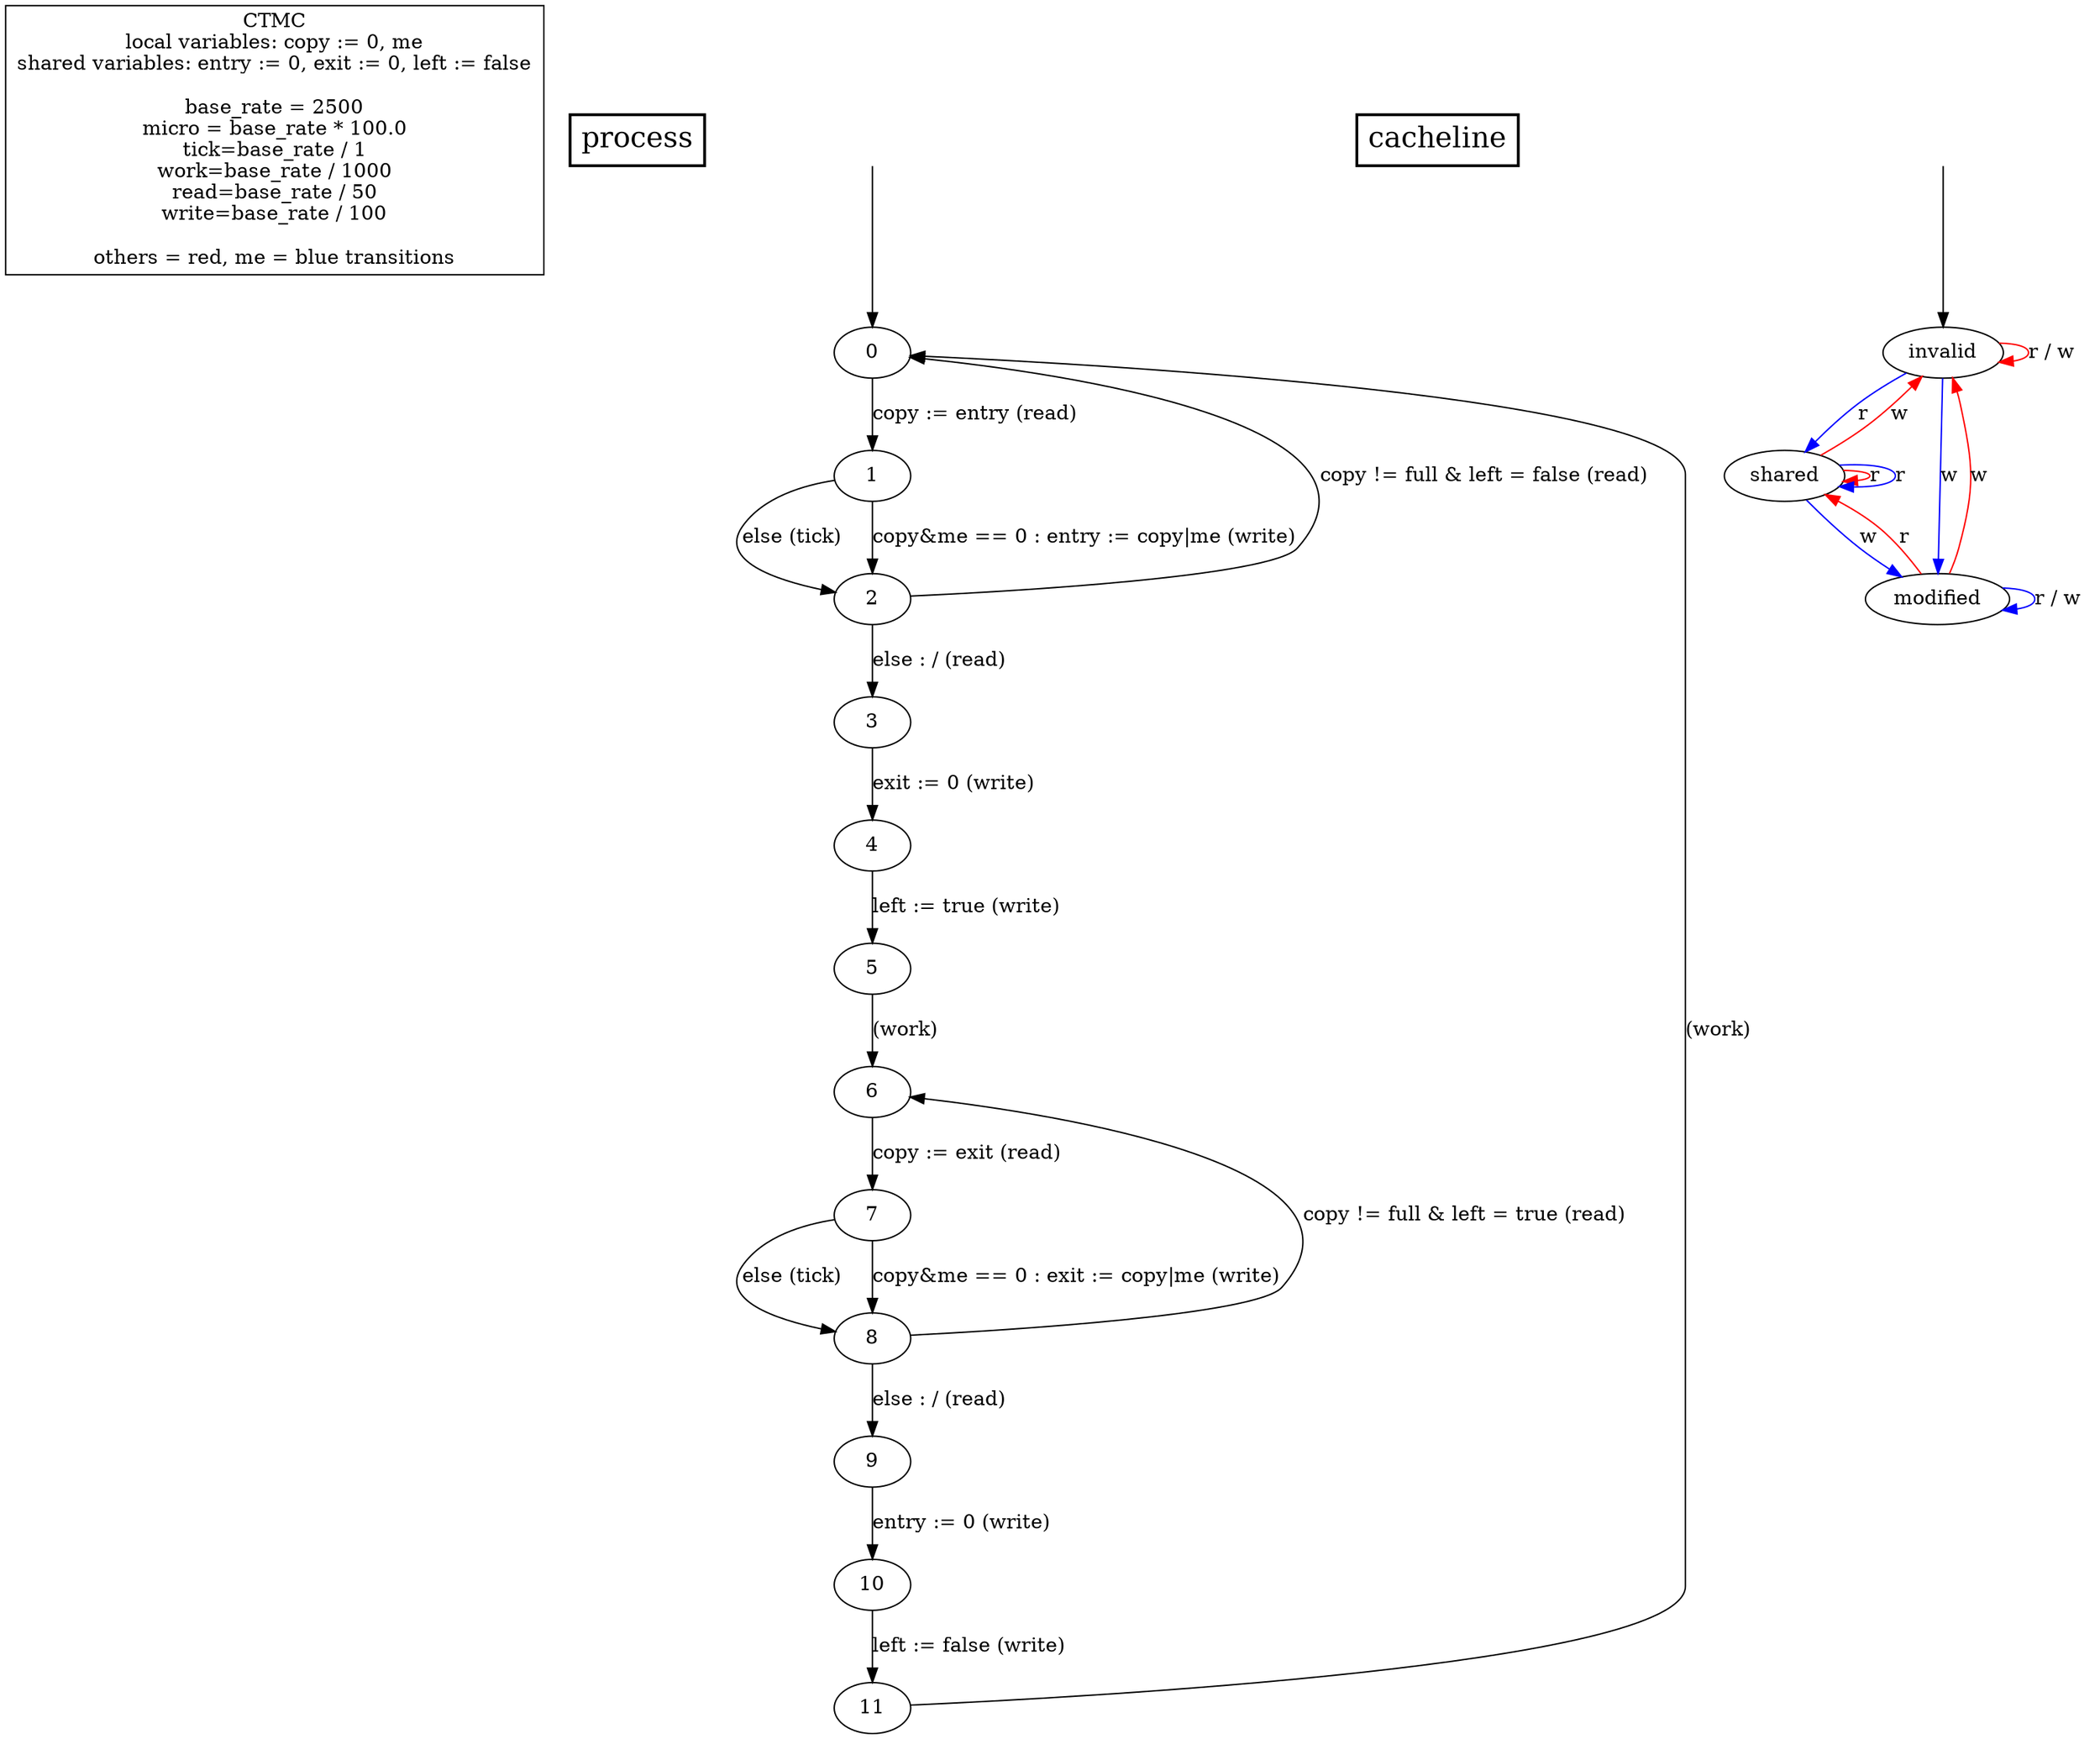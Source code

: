 digraph {

	"CTMC\nlocal variables: copy := 0, me\nshared variables: entry := 0, exit := 0, left := false\n\nbase_rate = 2500\nmicro = base_rate * 100.0\ntick=base_rate / 1\nwork=base_rate / 1000\nread=base_rate / 50\nwrite=base_rate / 100\n\nothers = red, me = blue transitions" [nojustify=true, shape=box]

	"process" [nojustify=true, shape=box, style=bold, fontsize=20]

	initial_state_source [style=invis]

	// process

	initial_state_source -> "0"

	"0"  -> "1"  [weight=10, label="copy := entry (read)"]
	"1"  -> "2"  [label="else (tick)"]
	"1"  -> "2"  [weight=10, label="copy&me == 0 : entry := copy|me (write)"]

	"2"  -> "0"  [label="copy != full & left = false (read)"]
	"2"  -> "3"  [weight=10, label="else : / (read)"]
	"3"  -> "4"  [weight=10, label="exit := 0 (write)"]
	"4"  -> "5"  [weight=10, label="left := true (write)"]

	"5"  -> "6"  [weight=10, label="(work)"]

	"6"  -> "7"  [weight=10, label="copy := exit (read)"]
	"7" -> "8"   [label="else (tick)"]
	"7" -> "8"   [weight=10, label="copy&me == 0 : exit := copy|me (write)"]

	"8" -> "6"   [label="copy != full & left = true (read)"]
	"8" -> "9"   [weight=10, label="else : / (read)"]
	"9" -> "10"  [weight=10, label="entry := 0 (write)"]
	"10" -> "11" [weight=10, label="left := false (write)"]

	"11" -> "0"  [label="(work)"]

	// cacheline
	"cacheline" [nojustify=true, shape=box, style=bold, fontsize=20]

	initial_state_source2 [style=invis]
	initial_state_source2 -> "invalid"

	"invalid"  -> "invalid"  [label="r / w", color=red]
	"invalid"  -> "shared"   [label="r",   color=blue]
	"invalid"  -> "modified" [label="w",   color=blue]

	"shared"   -> "shared"   [label="r",   color=red]
	"shared"   -> "invalid"  [label="w",   color=red]
	"shared"   -> "shared"   [label="r",   color=blue]
	"shared"   -> "modified" [label="w",   color=blue]

	"modified" -> "shared"   [label="r",   color=red]
	"modified" -> "invalid"  [label="w",   color=red]
	"modified" -> "modified" [label="r / w", color=blue]
}
